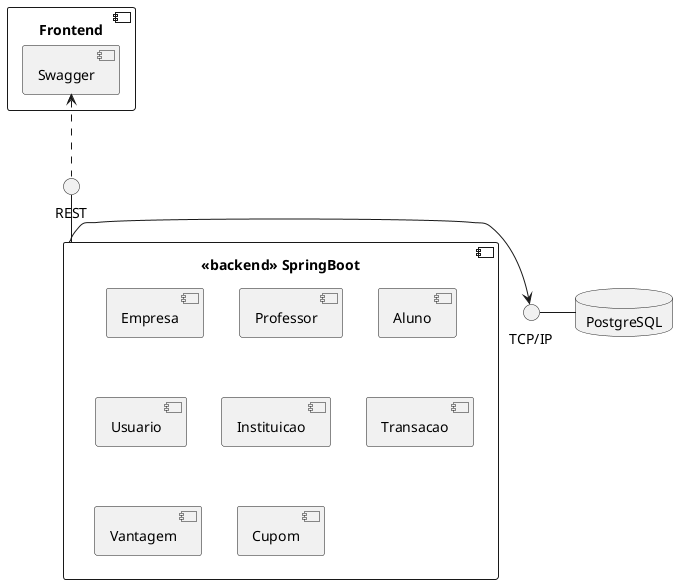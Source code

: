 @startuml
interface "REST" as R1
interface "TCP/IP" as T1

component "Frontend" {
   component "Swagger" as SW
}

component "<<backend>> SpringBoot" as SB {
[Empresa]
[Professor]
[Aluno]
[Usuario]
[Instituicao]
[Transacao]
[Vantagem]
[Cupom]
}

database "PostgreSQL" as PG {
}

SB -up- R1
SW <.. R1 

T1 - PG
SB -right-> T1

@enduml